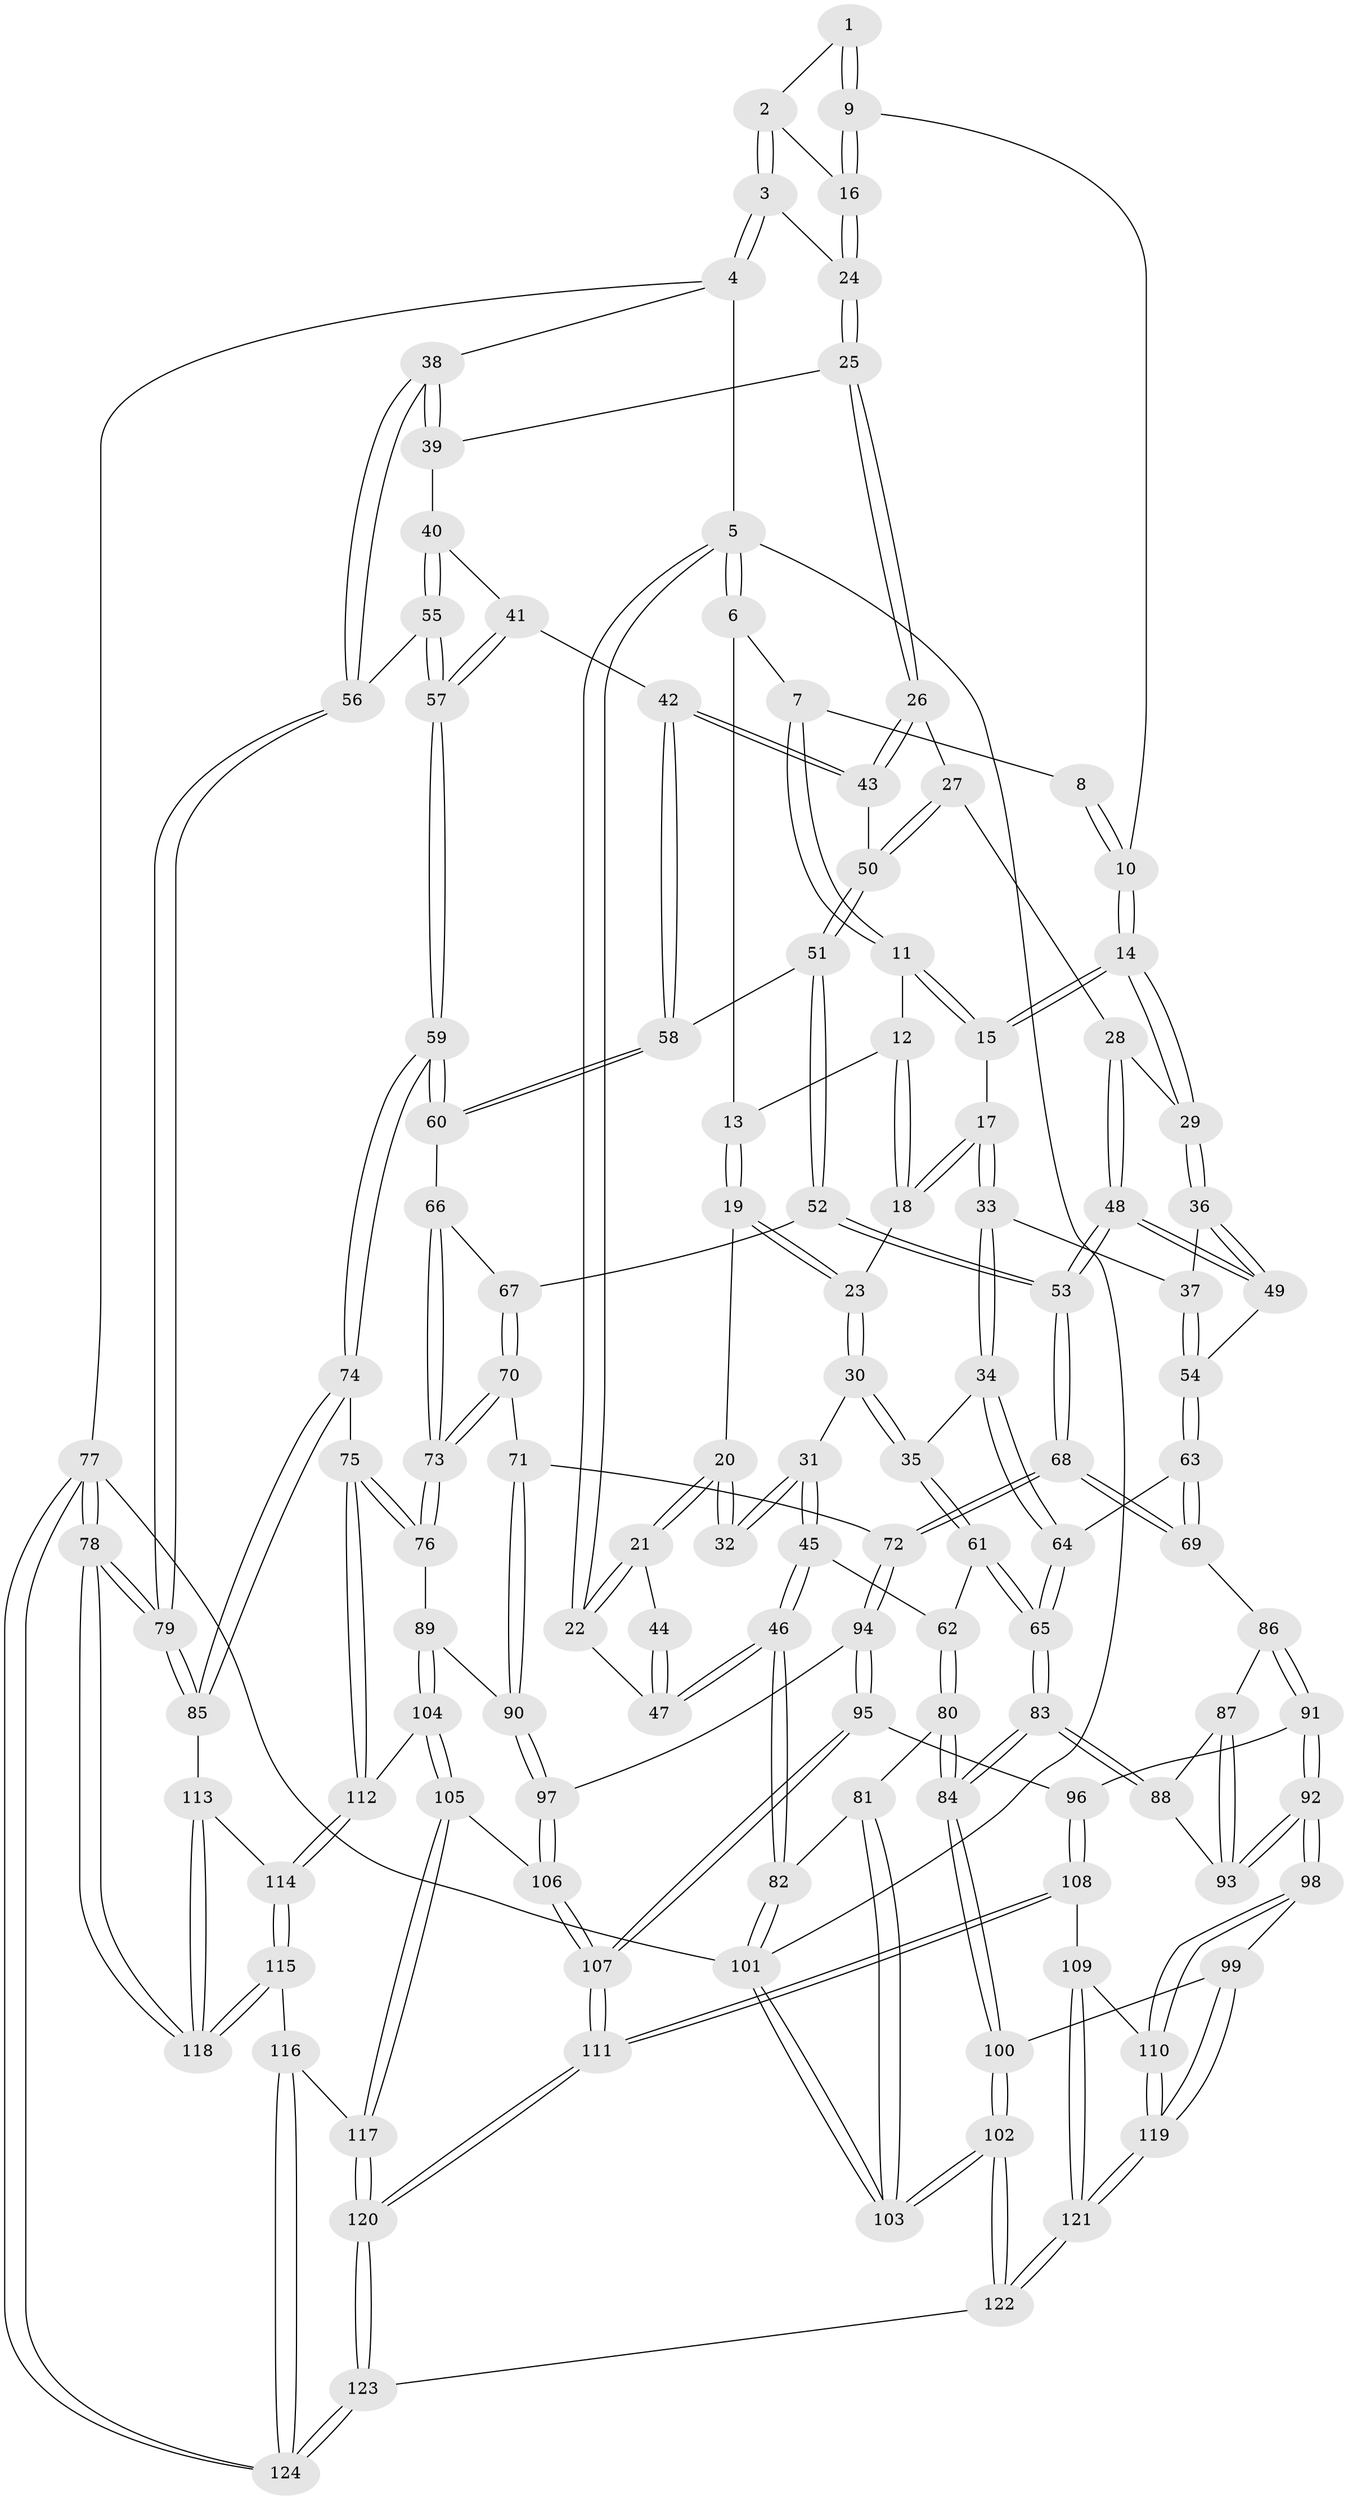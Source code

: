 // coarse degree distribution, {3: 0.16279069767441862, 4: 0.37209302325581395, 6: 0.09302325581395349, 5: 0.37209302325581395}
// Generated by graph-tools (version 1.1) at 2025/52/02/27/25 19:52:41]
// undirected, 124 vertices, 307 edges
graph export_dot {
graph [start="1"]
  node [color=gray90,style=filled];
  1 [pos="+0.7403107701718065+0"];
  2 [pos="+0.9272244836535908+0"];
  3 [pos="+1+0"];
  4 [pos="+1+0"];
  5 [pos="+0+0"];
  6 [pos="+0.18146978574148806+0"];
  7 [pos="+0.3938680067476745+0"];
  8 [pos="+0.5018307995227387+0"];
  9 [pos="+0.6513336852437446+0.13495630884289236"];
  10 [pos="+0.6181127964277844+0.14039911781770284"];
  11 [pos="+0.3900359845788924+0"];
  12 [pos="+0.23827173280806938+0.10881815451354927"];
  13 [pos="+0.18198135233088264+0.11960557308378074"];
  14 [pos="+0.510738382897919+0.20323018596829295"];
  15 [pos="+0.44295599430518406+0.1761984680654851"];
  16 [pos="+0.6991032519479079+0.15382907106911087"];
  17 [pos="+0.37708767275689054+0.22136449889394072"];
  18 [pos="+0.3198391448703271+0.1962028111702816"];
  19 [pos="+0.14681282390062772+0.15274212786173966"];
  20 [pos="+0.021148709793118132+0.12689303513126582"];
  21 [pos="+0+0"];
  22 [pos="+0+0"];
  23 [pos="+0.17068407353445422+0.19953052462868484"];
  24 [pos="+0.8020925092031168+0.2197271617800905"];
  25 [pos="+0.802729938191592+0.24247957048043384"];
  26 [pos="+0.7896812575777864+0.2620974390646959"];
  27 [pos="+0.7264563346315001+0.3173387150457627"];
  28 [pos="+0.7098451868700021+0.3207078312437494"];
  29 [pos="+0.5526998299810035+0.2988016446999504"];
  30 [pos="+0.1853951365389755+0.35844698959337756"];
  31 [pos="+0.17087436674548287+0.3590847957234953"];
  32 [pos="+0.1078232710311887+0.3286035411038056"];
  33 [pos="+0.29691774396743104+0.36848634381255524"];
  34 [pos="+0.2945809242135954+0.3700163765502932"];
  35 [pos="+0.19684233765382125+0.36473493989247135"];
  36 [pos="+0.5351583360117395+0.3661679819058881"];
  37 [pos="+0.40723469056344686+0.3967909933088121"];
  38 [pos="+1+0.2637863749324069"];
  39 [pos="+0.8925501411007379+0.29619595830653717"];
  40 [pos="+0.9239708947157547+0.40777235608942997"];
  41 [pos="+0.8766181790513095+0.4302134718154734"];
  42 [pos="+0.8551109792048368+0.4353958918388445"];
  43 [pos="+0.8383959752619292+0.42182640910366775"];
  44 [pos="+0.06188666274783692+0.32199552274246723"];
  45 [pos="+0+0.4966503005428881"];
  46 [pos="+0+0.5116781328066511"];
  47 [pos="+0+0.4916088216056207"];
  48 [pos="+0.6149374967745999+0.478458477649146"];
  49 [pos="+0.5509530458769415+0.4145264419155774"];
  50 [pos="+0.7462348828752242+0.43400392094760376"];
  51 [pos="+0.7330441019232241+0.47309932999524573"];
  52 [pos="+0.7225240197295141+0.4888446005037002"];
  53 [pos="+0.6248530623896073+0.499484353776875"];
  54 [pos="+0.4588075414712118+0.49924811050718537"];
  55 [pos="+0.9559083171453812+0.42154888807503316"];
  56 [pos="+1+0.34716874583906027"];
  57 [pos="+0.9399433975051565+0.5715997575739625"];
  58 [pos="+0.8431046562106345+0.47320188608047403"];
  59 [pos="+0.9399457524388429+0.613519710931081"];
  60 [pos="+0.8475878721819834+0.5157696239845255"];
  61 [pos="+0.15893057279491607+0.5596664716327491"];
  62 [pos="+0.07373920197474472+0.5397501102772567"];
  63 [pos="+0.4432067339364555+0.5609935209361645"];
  64 [pos="+0.3237123936750048+0.5053539977154196"];
  65 [pos="+0.21716514143437962+0.6470167900162003"];
  66 [pos="+0.7621932842347532+0.530567191980805"];
  67 [pos="+0.7453507239983845+0.5180566337749885"];
  68 [pos="+0.5951019368017522+0.5805578683034722"];
  69 [pos="+0.449659181878674+0.5727195491619704"];
  70 [pos="+0.7078015684664082+0.6022222085006825"];
  71 [pos="+0.6662038992066971+0.614530780657204"];
  72 [pos="+0.6059746109244483+0.604230308145364"];
  73 [pos="+0.7905167851666756+0.6170611592368704"];
  74 [pos="+0.9674574139325072+0.6823979243271321"];
  75 [pos="+0.8833164532954306+0.6888603913470391"];
  76 [pos="+0.8519696162594389+0.6833054542524537"];
  77 [pos="+1+1"];
  78 [pos="+1+1"];
  79 [pos="+1+0.7697242587898913"];
  80 [pos="+0.06078008887137745+0.6846297583984798"];
  81 [pos="+0.05285734578276956+0.6829456101007197"];
  82 [pos="+0+0.5844283725398425"];
  83 [pos="+0.21780517010351702+0.6576837484547424"];
  84 [pos="+0.1854611182463486+0.7328515603402153"];
  85 [pos="+1+0.6979151206402248"];
  86 [pos="+0.44502796572648073+0.5846572031338378"];
  87 [pos="+0.4066327921324529+0.6124800225410627"];
  88 [pos="+0.30024559215297714+0.6576366402430182"];
  89 [pos="+0.7711443325001885+0.7058427051141117"];
  90 [pos="+0.7571829277594979+0.7021541952367369"];
  91 [pos="+0.4717776737587188+0.7295038085286759"];
  92 [pos="+0.42214483531055536+0.7519941916982037"];
  93 [pos="+0.38684534026052136+0.7091668331735229"];
  94 [pos="+0.5972917518746625+0.6860507045962858"];
  95 [pos="+0.5005759563848041+0.7353961119133403"];
  96 [pos="+0.4960437142946185+0.7356431654901885"];
  97 [pos="+0.6250953756030243+0.718266388454989"];
  98 [pos="+0.3770616503357022+0.8132280165753506"];
  99 [pos="+0.3234680781565384+0.8176902340915341"];
  100 [pos="+0.19077506442821765+0.7883564037161508"];
  101 [pos="+0+1"];
  102 [pos="+0+1"];
  103 [pos="+0+1"];
  104 [pos="+0.7069512440637657+0.8121699736676949"];
  105 [pos="+0.6540991790447099+0.8246911481875858"];
  106 [pos="+0.6485585870681492+0.8253529170055609"];
  107 [pos="+0.60843291027589+0.8739047648343232"];
  108 [pos="+0.49547200884870285+0.8957590714750399"];
  109 [pos="+0.47695848165246324+0.8926818029805117"];
  110 [pos="+0.41494269062901085+0.8571765394227138"];
  111 [pos="+0.5828225683864132+0.9384394525413601"];
  112 [pos="+0.7777032451024987+0.8479329875473411"];
  113 [pos="+0.8437305762531198+0.8585516518998291"];
  114 [pos="+0.797068816544418+0.8959282149314926"];
  115 [pos="+0.7970749944244618+0.8965574650881469"];
  116 [pos="+0.7763798207643177+0.9275387853113009"];
  117 [pos="+0.7726581920700821+0.9293234738375817"];
  118 [pos="+1+0.9775221360287116"];
  119 [pos="+0.3457691113808092+0.9954794260130606"];
  120 [pos="+0.6106328626169338+1"];
  121 [pos="+0.3397534453842485+1"];
  122 [pos="+0.255438938426642+1"];
  123 [pos="+0.5934980138015086+1"];
  124 [pos="+1+1"];
  1 -- 2;
  1 -- 9;
  1 -- 9;
  2 -- 3;
  2 -- 3;
  2 -- 16;
  3 -- 4;
  3 -- 4;
  3 -- 24;
  4 -- 5;
  4 -- 38;
  4 -- 77;
  5 -- 6;
  5 -- 6;
  5 -- 22;
  5 -- 22;
  5 -- 101;
  6 -- 7;
  6 -- 13;
  7 -- 8;
  7 -- 11;
  7 -- 11;
  8 -- 10;
  8 -- 10;
  9 -- 10;
  9 -- 16;
  9 -- 16;
  10 -- 14;
  10 -- 14;
  11 -- 12;
  11 -- 15;
  11 -- 15;
  12 -- 13;
  12 -- 18;
  12 -- 18;
  13 -- 19;
  13 -- 19;
  14 -- 15;
  14 -- 15;
  14 -- 29;
  14 -- 29;
  15 -- 17;
  16 -- 24;
  16 -- 24;
  17 -- 18;
  17 -- 18;
  17 -- 33;
  17 -- 33;
  18 -- 23;
  19 -- 20;
  19 -- 23;
  19 -- 23;
  20 -- 21;
  20 -- 21;
  20 -- 32;
  20 -- 32;
  21 -- 22;
  21 -- 22;
  21 -- 44;
  22 -- 47;
  23 -- 30;
  23 -- 30;
  24 -- 25;
  24 -- 25;
  25 -- 26;
  25 -- 26;
  25 -- 39;
  26 -- 27;
  26 -- 43;
  26 -- 43;
  27 -- 28;
  27 -- 50;
  27 -- 50;
  28 -- 29;
  28 -- 48;
  28 -- 48;
  29 -- 36;
  29 -- 36;
  30 -- 31;
  30 -- 35;
  30 -- 35;
  31 -- 32;
  31 -- 32;
  31 -- 45;
  31 -- 45;
  33 -- 34;
  33 -- 34;
  33 -- 37;
  34 -- 35;
  34 -- 64;
  34 -- 64;
  35 -- 61;
  35 -- 61;
  36 -- 37;
  36 -- 49;
  36 -- 49;
  37 -- 54;
  37 -- 54;
  38 -- 39;
  38 -- 39;
  38 -- 56;
  38 -- 56;
  39 -- 40;
  40 -- 41;
  40 -- 55;
  40 -- 55;
  41 -- 42;
  41 -- 57;
  41 -- 57;
  42 -- 43;
  42 -- 43;
  42 -- 58;
  42 -- 58;
  43 -- 50;
  44 -- 47;
  44 -- 47;
  45 -- 46;
  45 -- 46;
  45 -- 62;
  46 -- 47;
  46 -- 47;
  46 -- 82;
  46 -- 82;
  48 -- 49;
  48 -- 49;
  48 -- 53;
  48 -- 53;
  49 -- 54;
  50 -- 51;
  50 -- 51;
  51 -- 52;
  51 -- 52;
  51 -- 58;
  52 -- 53;
  52 -- 53;
  52 -- 67;
  53 -- 68;
  53 -- 68;
  54 -- 63;
  54 -- 63;
  55 -- 56;
  55 -- 57;
  55 -- 57;
  56 -- 79;
  56 -- 79;
  57 -- 59;
  57 -- 59;
  58 -- 60;
  58 -- 60;
  59 -- 60;
  59 -- 60;
  59 -- 74;
  59 -- 74;
  60 -- 66;
  61 -- 62;
  61 -- 65;
  61 -- 65;
  62 -- 80;
  62 -- 80;
  63 -- 64;
  63 -- 69;
  63 -- 69;
  64 -- 65;
  64 -- 65;
  65 -- 83;
  65 -- 83;
  66 -- 67;
  66 -- 73;
  66 -- 73;
  67 -- 70;
  67 -- 70;
  68 -- 69;
  68 -- 69;
  68 -- 72;
  68 -- 72;
  69 -- 86;
  70 -- 71;
  70 -- 73;
  70 -- 73;
  71 -- 72;
  71 -- 90;
  71 -- 90;
  72 -- 94;
  72 -- 94;
  73 -- 76;
  73 -- 76;
  74 -- 75;
  74 -- 85;
  74 -- 85;
  75 -- 76;
  75 -- 76;
  75 -- 112;
  75 -- 112;
  76 -- 89;
  77 -- 78;
  77 -- 78;
  77 -- 124;
  77 -- 124;
  77 -- 101;
  78 -- 79;
  78 -- 79;
  78 -- 118;
  78 -- 118;
  79 -- 85;
  79 -- 85;
  80 -- 81;
  80 -- 84;
  80 -- 84;
  81 -- 82;
  81 -- 103;
  81 -- 103;
  82 -- 101;
  82 -- 101;
  83 -- 84;
  83 -- 84;
  83 -- 88;
  83 -- 88;
  84 -- 100;
  84 -- 100;
  85 -- 113;
  86 -- 87;
  86 -- 91;
  86 -- 91;
  87 -- 88;
  87 -- 93;
  87 -- 93;
  88 -- 93;
  89 -- 90;
  89 -- 104;
  89 -- 104;
  90 -- 97;
  90 -- 97;
  91 -- 92;
  91 -- 92;
  91 -- 96;
  92 -- 93;
  92 -- 93;
  92 -- 98;
  92 -- 98;
  94 -- 95;
  94 -- 95;
  94 -- 97;
  95 -- 96;
  95 -- 107;
  95 -- 107;
  96 -- 108;
  96 -- 108;
  97 -- 106;
  97 -- 106;
  98 -- 99;
  98 -- 110;
  98 -- 110;
  99 -- 100;
  99 -- 119;
  99 -- 119;
  100 -- 102;
  100 -- 102;
  101 -- 103;
  101 -- 103;
  102 -- 103;
  102 -- 103;
  102 -- 122;
  102 -- 122;
  104 -- 105;
  104 -- 105;
  104 -- 112;
  105 -- 106;
  105 -- 117;
  105 -- 117;
  106 -- 107;
  106 -- 107;
  107 -- 111;
  107 -- 111;
  108 -- 109;
  108 -- 111;
  108 -- 111;
  109 -- 110;
  109 -- 121;
  109 -- 121;
  110 -- 119;
  110 -- 119;
  111 -- 120;
  111 -- 120;
  112 -- 114;
  112 -- 114;
  113 -- 114;
  113 -- 118;
  113 -- 118;
  114 -- 115;
  114 -- 115;
  115 -- 116;
  115 -- 118;
  115 -- 118;
  116 -- 117;
  116 -- 124;
  116 -- 124;
  117 -- 120;
  117 -- 120;
  119 -- 121;
  119 -- 121;
  120 -- 123;
  120 -- 123;
  121 -- 122;
  121 -- 122;
  122 -- 123;
  123 -- 124;
  123 -- 124;
}
